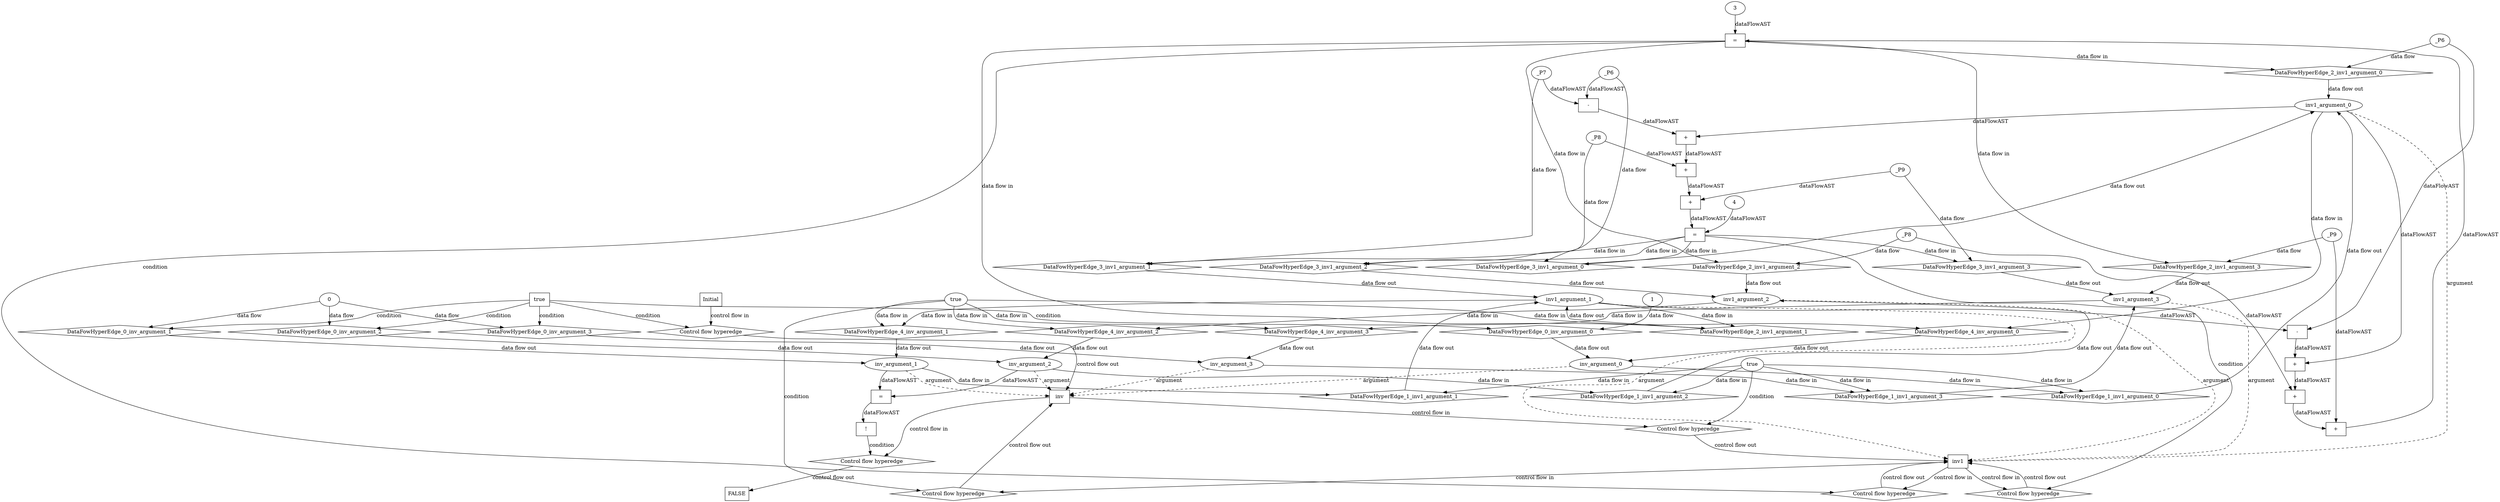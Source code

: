 digraph dag {
"inv" [label="inv" nodeName="inv" class=cfn  shape="rect"];
"inv1" [label="inv1" nodeName="inv1" class=cfn  shape="rect"];
FALSE [label="FALSE" nodeName=FALSE class=cfn  shape="rect"];
Initial [label="Initial" nodeName=Initial class=cfn  shape="rect"];
ControlFowHyperEdge_0 [label="Control flow hyperedge" nodeName=ControlFowHyperEdge_0 class=controlFlowHyperEdge shape="diamond"];
"Initial" -> ControlFowHyperEdge_0 [label="control flow in"]
ControlFowHyperEdge_0 -> "inv" [label="control flow out"]
ControlFowHyperEdge_1 [label="Control flow hyperedge" nodeName=ControlFowHyperEdge_1 class=controlFlowHyperEdge shape="diamond"];
"inv" -> ControlFowHyperEdge_1 [label="control flow in"]
ControlFowHyperEdge_1 -> "inv1" [label="control flow out"]
ControlFowHyperEdge_2 [label="Control flow hyperedge" nodeName=ControlFowHyperEdge_2 class=controlFlowHyperEdge shape="diamond"];
"inv1" -> ControlFowHyperEdge_2 [label="control flow in"]
ControlFowHyperEdge_2 -> "inv1" [label="control flow out"]
ControlFowHyperEdge_3 [label="Control flow hyperedge" nodeName=ControlFowHyperEdge_3 class=controlFlowHyperEdge shape="diamond"];
"inv1" -> ControlFowHyperEdge_3 [label="control flow in"]
ControlFowHyperEdge_3 -> "inv1" [label="control flow out"]
ControlFowHyperEdge_4 [label="Control flow hyperedge" nodeName=ControlFowHyperEdge_4 class=controlFlowHyperEdge shape="diamond"];
"inv1" -> ControlFowHyperEdge_4 [label="control flow in"]
ControlFowHyperEdge_4 -> "inv" [label="control flow out"]
ControlFowHyperEdge_5 [label="Control flow hyperedge" nodeName=ControlFowHyperEdge_5 class=controlFlowHyperEdge shape="diamond"];
"inv" -> ControlFowHyperEdge_5 [label="control flow in"]
ControlFowHyperEdge_5 -> "FALSE" [label="control flow out"]
"inv_argument_0" [label="inv_argument_0" nodeName=argument0 class=argument  head="inv" shape="oval"];
"inv_argument_0" -> "inv"[label="argument" style="dashed"]
"inv_argument_1" [label="inv_argument_1" nodeName=argument1 class=argument  head="inv" shape="oval"];
"inv_argument_1" -> "inv"[label="argument" style="dashed"]
"inv_argument_2" [label="inv_argument_2" nodeName=argument2 class=argument  head="inv" shape="oval"];
"inv_argument_2" -> "inv"[label="argument" style="dashed"]
"inv_argument_3" [label="inv_argument_3" nodeName=argument3 class=argument  head="inv" shape="oval"];
"inv_argument_3" -> "inv"[label="argument" style="dashed"]
"inv1_argument_0" [label="inv1_argument_0" nodeName=argument0 class=argument  head="inv1" shape="oval"];
"inv1_argument_0" -> "inv1"[label="argument" style="dashed"]
"inv1_argument_1" [label="inv1_argument_1" nodeName=argument1 class=argument  head="inv1" shape="oval"];
"inv1_argument_1" -> "inv1"[label="argument" style="dashed"]
"inv1_argument_2" [label="inv1_argument_2" nodeName=argument2 class=argument  head="inv1" shape="oval"];
"inv1_argument_2" -> "inv1"[label="argument" style="dashed"]
"inv1_argument_3" [label="inv1_argument_3" nodeName=argument3 class=argument  head="inv1" shape="oval"];
"inv1_argument_3" -> "inv1"[label="argument" style="dashed"]

"true_0" [label="true" nodeName="true_0" class=true shape="rect"];
"true_0" -> "ControlFowHyperEdge_0" [label="condition"];
"xxxinv___Initial_0xxxdataFlow_0_node_0" [label="1" nodeName="xxxinv___Initial_0xxxdataFlow_0_node_0" class=Literal ];

"xxxinv___Initial_0xxxdataFlow_0_node_0" -> "DataFowHyperEdge_0_inv_argument_0" [label="data flow"];
"xxxinv___Initial_0xxxdataFlow1_node_0" [label="0" nodeName="xxxinv___Initial_0xxxdataFlow1_node_0" class=Literal ];

"xxxinv___Initial_0xxxdataFlow1_node_0" -> "DataFowHyperEdge_0_inv_argument_1" [label="data flow"];

"xxxinv___Initial_0xxxdataFlow1_node_0" -> "DataFowHyperEdge_0_inv_argument_2" [label="data flow"];

"xxxinv___Initial_0xxxdataFlow1_node_0" -> "DataFowHyperEdge_0_inv_argument_3" [label="data flow"];
"xxxinv1___inv_1xxxguard_0_node_0" [label="true" nodeName="xxxinv1___inv_1xxxguard_0_node_0" class=BoolValue ];

"xxxinv1___inv_1xxxguard_0_node_0" -> "ControlFowHyperEdge_1" [label="condition"];
"xxxinv1___inv1_2xxxguard_0_node_0" [label="=" nodeName="xxxinv1___inv1_2xxxguard_0_node_0" class=Operator  shape="rect"];
"xxxinv1___inv1_2xxxguard_0_node_1" [label="+" nodeName="xxxinv1___inv1_2xxxguard_0_node_1" class= Operator shape="rect"];
"xxxinv1___inv1_2xxxguard_0_node_3" [label="+" nodeName="xxxinv1___inv1_2xxxguard_0_node_3" class= Operator shape="rect"];
"xxxinv1___inv1_2xxxguard_0_node_5" [label="+" nodeName="xxxinv1___inv1_2xxxguard_0_node_5" class= Operator shape="rect"];
"xxxinv1___inv1_2xxxguard_0_node_7" [label="-" nodeName="xxxinv1___inv1_2xxxguard_0_node_7" class= Operator shape="rect"];
"xxxinv1___inv1_2xxxguard_0_node_10" [label="3" nodeName="xxxinv1___inv1_2xxxguard_0_node_10" class=Literal ];
"xxxinv1___inv1_2xxxguard_0_node_1" -> "xxxinv1___inv1_2xxxguard_0_node_0"[label="dataFlowAST"]
"xxxinv1___inv1_2xxxguard_0_node_10" -> "xxxinv1___inv1_2xxxguard_0_node_0"[label="dataFlowAST"]
"xxxinv1___inv1_2xxxdataFlow2_node_0" -> "xxxinv1___inv1_2xxxguard_0_node_1"[label="dataFlowAST"]
"xxxinv1___inv1_2xxxguard_0_node_3" -> "xxxinv1___inv1_2xxxguard_0_node_1"[label="dataFlowAST"]
"xxxinv1___inv1_2xxxdataFlow1_node_0" -> "xxxinv1___inv1_2xxxguard_0_node_3"[label="dataFlowAST"]
"xxxinv1___inv1_2xxxguard_0_node_5" -> "xxxinv1___inv1_2xxxguard_0_node_3"[label="dataFlowAST"]
"inv1_argument_0" -> "xxxinv1___inv1_2xxxguard_0_node_5"[label="dataFlowAST"]
"xxxinv1___inv1_2xxxguard_0_node_7" -> "xxxinv1___inv1_2xxxguard_0_node_5"[label="dataFlowAST"]
"inv1_argument_1" -> "xxxinv1___inv1_2xxxguard_0_node_7"[label="dataFlowAST"]
"xxxinv1___inv1_2xxxdataFlow_0_node_0" -> "xxxinv1___inv1_2xxxguard_0_node_7"[label="dataFlowAST"]

"xxxinv1___inv1_2xxxguard_0_node_0" -> "ControlFowHyperEdge_2" [label="condition"];
"xxxinv1___inv1_2xxxdataFlow_0_node_0" [label="_P6" nodeName="xxxinv1___inv1_2xxxdataFlow_0_node_0" class=Constant ];

"xxxinv1___inv1_2xxxdataFlow_0_node_0" -> "DataFowHyperEdge_2_inv1_argument_0" [label="data flow"];
"xxxinv1___inv1_2xxxdataFlow1_node_0" [label="_P8" nodeName="xxxinv1___inv1_2xxxdataFlow1_node_0" class=Constant ];

"xxxinv1___inv1_2xxxdataFlow1_node_0" -> "DataFowHyperEdge_2_inv1_argument_2" [label="data flow"];
"xxxinv1___inv1_2xxxdataFlow2_node_0" [label="_P9" nodeName="xxxinv1___inv1_2xxxdataFlow2_node_0" class=Constant ];

"xxxinv1___inv1_2xxxdataFlow2_node_0" -> "DataFowHyperEdge_2_inv1_argument_3" [label="data flow"];
"xxxinv1___inv1_3xxxguard_0_node_0" [label="=" nodeName="xxxinv1___inv1_3xxxguard_0_node_0" class=Operator  shape="rect"];
"xxxinv1___inv1_3xxxguard_0_node_1" [label="+" nodeName="xxxinv1___inv1_3xxxguard_0_node_1" class= Operator shape="rect"];
"xxxinv1___inv1_3xxxguard_0_node_3" [label="+" nodeName="xxxinv1___inv1_3xxxguard_0_node_3" class= Operator shape="rect"];
"xxxinv1___inv1_3xxxguard_0_node_5" [label="+" nodeName="xxxinv1___inv1_3xxxguard_0_node_5" class= Operator shape="rect"];
"xxxinv1___inv1_3xxxguard_0_node_7" [label="-" nodeName="xxxinv1___inv1_3xxxguard_0_node_7" class= Operator shape="rect"];
"xxxinv1___inv1_3xxxguard_0_node_10" [label="4" nodeName="xxxinv1___inv1_3xxxguard_0_node_10" class=Literal ];
"xxxinv1___inv1_3xxxguard_0_node_1" -> "xxxinv1___inv1_3xxxguard_0_node_0"[label="dataFlowAST"]
"xxxinv1___inv1_3xxxguard_0_node_10" -> "xxxinv1___inv1_3xxxguard_0_node_0"[label="dataFlowAST"]
"xxxinv1___inv1_3xxxdataFlow3_node_0" -> "xxxinv1___inv1_3xxxguard_0_node_1"[label="dataFlowAST"]
"xxxinv1___inv1_3xxxguard_0_node_3" -> "xxxinv1___inv1_3xxxguard_0_node_1"[label="dataFlowAST"]
"xxxinv1___inv1_3xxxdataFlow2_node_0" -> "xxxinv1___inv1_3xxxguard_0_node_3"[label="dataFlowAST"]
"xxxinv1___inv1_3xxxguard_0_node_5" -> "xxxinv1___inv1_3xxxguard_0_node_3"[label="dataFlowAST"]
"inv1_argument_0" -> "xxxinv1___inv1_3xxxguard_0_node_5"[label="dataFlowAST"]
"xxxinv1___inv1_3xxxguard_0_node_7" -> "xxxinv1___inv1_3xxxguard_0_node_5"[label="dataFlowAST"]
"xxxinv1___inv1_3xxxdataFlow1_node_0" -> "xxxinv1___inv1_3xxxguard_0_node_7"[label="dataFlowAST"]
"xxxinv1___inv1_3xxxdataFlow_0_node_0" -> "xxxinv1___inv1_3xxxguard_0_node_7"[label="dataFlowAST"]

"xxxinv1___inv1_3xxxguard_0_node_0" -> "ControlFowHyperEdge_3" [label="condition"];
"xxxinv1___inv1_3xxxdataFlow_0_node_0" [label="_P6" nodeName="xxxinv1___inv1_3xxxdataFlow_0_node_0" class=Constant ];

"xxxinv1___inv1_3xxxdataFlow_0_node_0" -> "DataFowHyperEdge_3_inv1_argument_0" [label="data flow"];
"xxxinv1___inv1_3xxxdataFlow1_node_0" [label="_P7" nodeName="xxxinv1___inv1_3xxxdataFlow1_node_0" class=Constant ];

"xxxinv1___inv1_3xxxdataFlow1_node_0" -> "DataFowHyperEdge_3_inv1_argument_1" [label="data flow"];
"xxxinv1___inv1_3xxxdataFlow2_node_0" [label="_P8" nodeName="xxxinv1___inv1_3xxxdataFlow2_node_0" class=Constant ];

"xxxinv1___inv1_3xxxdataFlow2_node_0" -> "DataFowHyperEdge_3_inv1_argument_2" [label="data flow"];
"xxxinv1___inv1_3xxxdataFlow3_node_0" [label="_P9" nodeName="xxxinv1___inv1_3xxxdataFlow3_node_0" class=Constant ];

"xxxinv1___inv1_3xxxdataFlow3_node_0" -> "DataFowHyperEdge_3_inv1_argument_3" [label="data flow"];
"xxxinv___inv1_4xxxguard_0_node_0" [label="true" nodeName="xxxinv___inv1_4xxxguard_0_node_0" class=BoolValue ];

"xxxinv___inv1_4xxxguard_0_node_0" -> "ControlFowHyperEdge_4" [label="condition"];
"xxxFALSE___inv_5xxxguard_0_node_0" [label="!" nodeName="xxxFALSE___inv_5xxxguard_0_node_0" class=Operator shape="rect"];
"xxxFALSE___inv_5xxxguard_0_node_1" [label="=" nodeName="xxxFALSE___inv_5xxxguard_0_node_1" class=Operator  shape="rect"];
"xxxFALSE___inv_5xxxguard_0_node_1" -> "xxxFALSE___inv_5xxxguard_0_node_0"[label="dataFlowAST"]
"inv_argument_1" -> "xxxFALSE___inv_5xxxguard_0_node_1"[label="dataFlowAST"]
"inv_argument_2" -> "xxxFALSE___inv_5xxxguard_0_node_1"[label="dataFlowAST"]

"xxxFALSE___inv_5xxxguard_0_node_0" -> "ControlFowHyperEdge_5" [label="condition"];
"DataFowHyperEdge_0_inv_argument_0" [label="DataFowHyperEdge_0_inv_argument_0" nodeName="DataFowHyperEdge_0_inv_argument_0" class=DataFlowHyperedge shape="diamond"];
"DataFowHyperEdge_0_inv_argument_0" -> "inv_argument_0"[label="data flow out"]
"true_0" -> "DataFowHyperEdge_0_inv_argument_0" [label="condition"];
"DataFowHyperEdge_0_inv_argument_1" [label="DataFowHyperEdge_0_inv_argument_1" nodeName="DataFowHyperEdge_0_inv_argument_1" class=DataFlowHyperedge shape="diamond"];
"DataFowHyperEdge_0_inv_argument_1" -> "inv_argument_1"[label="data flow out"]
"true_0" -> "DataFowHyperEdge_0_inv_argument_1" [label="condition"];
"DataFowHyperEdge_0_inv_argument_2" [label="DataFowHyperEdge_0_inv_argument_2" nodeName="DataFowHyperEdge_0_inv_argument_2" class=DataFlowHyperedge shape="diamond"];
"DataFowHyperEdge_0_inv_argument_2" -> "inv_argument_2"[label="data flow out"]
"true_0" -> "DataFowHyperEdge_0_inv_argument_2" [label="condition"];
"DataFowHyperEdge_0_inv_argument_3" [label="DataFowHyperEdge_0_inv_argument_3" nodeName="DataFowHyperEdge_0_inv_argument_3" class=DataFlowHyperedge shape="diamond"];
"DataFowHyperEdge_0_inv_argument_3" -> "inv_argument_3"[label="data flow out"]
"true_0" -> "DataFowHyperEdge_0_inv_argument_3" [label="condition"];
"DataFowHyperEdge_1_inv1_argument_0" [label="DataFowHyperEdge_1_inv1_argument_0" nodeName="DataFowHyperEdge_1_inv1_argument_0" class=DataFlowHyperedge shape="diamond"];
"DataFowHyperEdge_1_inv1_argument_0" -> "inv1_argument_0"[label="data flow out"]
"xxxinv1___inv_1xxxguard_0_node_0" -> "DataFowHyperEdge_1_inv1_argument_0"[label="data flow in"]
"DataFowHyperEdge_1_inv1_argument_1" [label="DataFowHyperEdge_1_inv1_argument_1" nodeName="DataFowHyperEdge_1_inv1_argument_1" class=DataFlowHyperedge shape="diamond"];
"DataFowHyperEdge_1_inv1_argument_1" -> "inv1_argument_1"[label="data flow out"]
"xxxinv1___inv_1xxxguard_0_node_0" -> "DataFowHyperEdge_1_inv1_argument_1"[label="data flow in"]
"DataFowHyperEdge_1_inv1_argument_2" [label="DataFowHyperEdge_1_inv1_argument_2" nodeName="DataFowHyperEdge_1_inv1_argument_2" class=DataFlowHyperedge shape="diamond"];
"DataFowHyperEdge_1_inv1_argument_2" -> "inv1_argument_2"[label="data flow out"]
"xxxinv1___inv_1xxxguard_0_node_0" -> "DataFowHyperEdge_1_inv1_argument_2"[label="data flow in"]
"DataFowHyperEdge_1_inv1_argument_3" [label="DataFowHyperEdge_1_inv1_argument_3" nodeName="DataFowHyperEdge_1_inv1_argument_3" class=DataFlowHyperedge shape="diamond"];
"DataFowHyperEdge_1_inv1_argument_3" -> "inv1_argument_3"[label="data flow out"]
"xxxinv1___inv_1xxxguard_0_node_0" -> "DataFowHyperEdge_1_inv1_argument_3"[label="data flow in"]
"DataFowHyperEdge_2_inv1_argument_0" [label="DataFowHyperEdge_2_inv1_argument_0" nodeName="DataFowHyperEdge_2_inv1_argument_0" class=DataFlowHyperedge shape="diamond"];
"DataFowHyperEdge_2_inv1_argument_0" -> "inv1_argument_0"[label="data flow out"]
"xxxinv1___inv1_2xxxguard_0_node_0" -> "DataFowHyperEdge_2_inv1_argument_0"[label="data flow in"]
"DataFowHyperEdge_2_inv1_argument_1" [label="DataFowHyperEdge_2_inv1_argument_1" nodeName="DataFowHyperEdge_2_inv1_argument_1" class=DataFlowHyperedge shape="diamond"];
"DataFowHyperEdge_2_inv1_argument_1" -> "inv1_argument_1"[label="data flow out"]
"xxxinv1___inv1_2xxxguard_0_node_0" -> "DataFowHyperEdge_2_inv1_argument_1"[label="data flow in"]
"DataFowHyperEdge_2_inv1_argument_2" [label="DataFowHyperEdge_2_inv1_argument_2" nodeName="DataFowHyperEdge_2_inv1_argument_2" class=DataFlowHyperedge shape="diamond"];
"DataFowHyperEdge_2_inv1_argument_2" -> "inv1_argument_2"[label="data flow out"]
"xxxinv1___inv1_2xxxguard_0_node_0" -> "DataFowHyperEdge_2_inv1_argument_2"[label="data flow in"]
"DataFowHyperEdge_2_inv1_argument_3" [label="DataFowHyperEdge_2_inv1_argument_3" nodeName="DataFowHyperEdge_2_inv1_argument_3" class=DataFlowHyperedge shape="diamond"];
"DataFowHyperEdge_2_inv1_argument_3" -> "inv1_argument_3"[label="data flow out"]
"xxxinv1___inv1_2xxxguard_0_node_0" -> "DataFowHyperEdge_2_inv1_argument_3"[label="data flow in"]
"DataFowHyperEdge_3_inv1_argument_0" [label="DataFowHyperEdge_3_inv1_argument_0" nodeName="DataFowHyperEdge_3_inv1_argument_0" class=DataFlowHyperedge shape="diamond"];
"DataFowHyperEdge_3_inv1_argument_0" -> "inv1_argument_0"[label="data flow out"]
"xxxinv1___inv1_3xxxguard_0_node_0" -> "DataFowHyperEdge_3_inv1_argument_0"[label="data flow in"]
"DataFowHyperEdge_3_inv1_argument_1" [label="DataFowHyperEdge_3_inv1_argument_1" nodeName="DataFowHyperEdge_3_inv1_argument_1" class=DataFlowHyperedge shape="diamond"];
"DataFowHyperEdge_3_inv1_argument_1" -> "inv1_argument_1"[label="data flow out"]
"xxxinv1___inv1_3xxxguard_0_node_0" -> "DataFowHyperEdge_3_inv1_argument_1"[label="data flow in"]
"DataFowHyperEdge_3_inv1_argument_2" [label="DataFowHyperEdge_3_inv1_argument_2" nodeName="DataFowHyperEdge_3_inv1_argument_2" class=DataFlowHyperedge shape="diamond"];
"DataFowHyperEdge_3_inv1_argument_2" -> "inv1_argument_2"[label="data flow out"]
"xxxinv1___inv1_3xxxguard_0_node_0" -> "DataFowHyperEdge_3_inv1_argument_2"[label="data flow in"]
"DataFowHyperEdge_3_inv1_argument_3" [label="DataFowHyperEdge_3_inv1_argument_3" nodeName="DataFowHyperEdge_3_inv1_argument_3" class=DataFlowHyperedge shape="diamond"];
"DataFowHyperEdge_3_inv1_argument_3" -> "inv1_argument_3"[label="data flow out"]
"xxxinv1___inv1_3xxxguard_0_node_0" -> "DataFowHyperEdge_3_inv1_argument_3"[label="data flow in"]
"DataFowHyperEdge_4_inv_argument_0" [label="DataFowHyperEdge_4_inv_argument_0" nodeName="DataFowHyperEdge_4_inv_argument_0" class=DataFlowHyperedge shape="diamond"];
"DataFowHyperEdge_4_inv_argument_0" -> "inv_argument_0"[label="data flow out"]
"xxxinv___inv1_4xxxguard_0_node_0" -> "DataFowHyperEdge_4_inv_argument_0"[label="data flow in"]
"DataFowHyperEdge_4_inv_argument_1" [label="DataFowHyperEdge_4_inv_argument_1" nodeName="DataFowHyperEdge_4_inv_argument_1" class=DataFlowHyperedge shape="diamond"];
"DataFowHyperEdge_4_inv_argument_1" -> "inv_argument_1"[label="data flow out"]
"xxxinv___inv1_4xxxguard_0_node_0" -> "DataFowHyperEdge_4_inv_argument_1"[label="data flow in"]
"DataFowHyperEdge_4_inv_argument_2" [label="DataFowHyperEdge_4_inv_argument_2" nodeName="DataFowHyperEdge_4_inv_argument_2" class=DataFlowHyperedge shape="diamond"];
"DataFowHyperEdge_4_inv_argument_2" -> "inv_argument_2"[label="data flow out"]
"xxxinv___inv1_4xxxguard_0_node_0" -> "DataFowHyperEdge_4_inv_argument_2"[label="data flow in"]
"DataFowHyperEdge_4_inv_argument_3" [label="DataFowHyperEdge_4_inv_argument_3" nodeName="DataFowHyperEdge_4_inv_argument_3" class=DataFlowHyperedge shape="diamond"];
"DataFowHyperEdge_4_inv_argument_3" -> "inv_argument_3"[label="data flow out"]
"xxxinv___inv1_4xxxguard_0_node_0" -> "DataFowHyperEdge_4_inv_argument_3"[label="data flow in"]
"inv_argument_0" -> "DataFowHyperEdge_1_inv1_argument_0"[label="data flow in"]
"inv_argument_1" -> "DataFowHyperEdge_1_inv1_argument_1"[label="data flow in"]
"inv_argument_2" -> "DataFowHyperEdge_1_inv1_argument_2"[label="data flow in"]
"inv_argument_3" -> "DataFowHyperEdge_1_inv1_argument_3"[label="data flow in"]
"inv1_argument_1" -> "DataFowHyperEdge_2_inv1_argument_1"[label="data flow in"]
"inv1_argument_0" -> "DataFowHyperEdge_4_inv_argument_0"[label="data flow in"]
"inv1_argument_1" -> "DataFowHyperEdge_4_inv_argument_1"[label="data flow in"]
"inv1_argument_2" -> "DataFowHyperEdge_4_inv_argument_2"[label="data flow in"]
"inv1_argument_3" -> "DataFowHyperEdge_4_inv_argument_3"[label="data flow in"]




}

